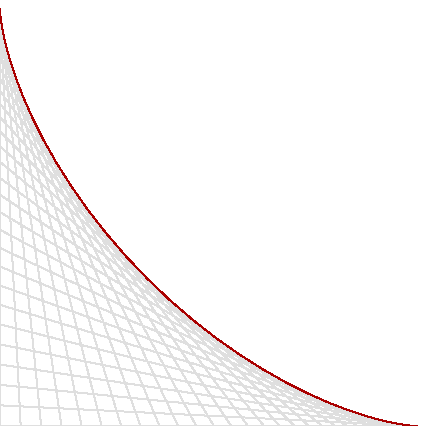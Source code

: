\documentclass{standalone}
\usepackage{luamplib}
\begin{document}
\mplibtextextlabel{enable}
\begin{mplibcode}
beginfig(1);
  path base; base = fullcircle scaled 300;
  path astroid; astroid = for t=0 step 1/16 until 8: 
    hide(pair a, b, p; 
      a = (xpart point t of base, 0); b = (0, ypart point t of base); 
      p = whatever[a,b]; p - point t of base = whatever * (a-b) rotated 90;
    ) p -- endfor cycle;
  for t=0 step 1/16 until 8: 
    draw (xpart point t of base, 0) -- (0, ypart point t of base) withcolor 7/8;
  endfor
  draw astroid withcolor 2/3 red;
endfig;
\end{mplibcode}
\end{document}

